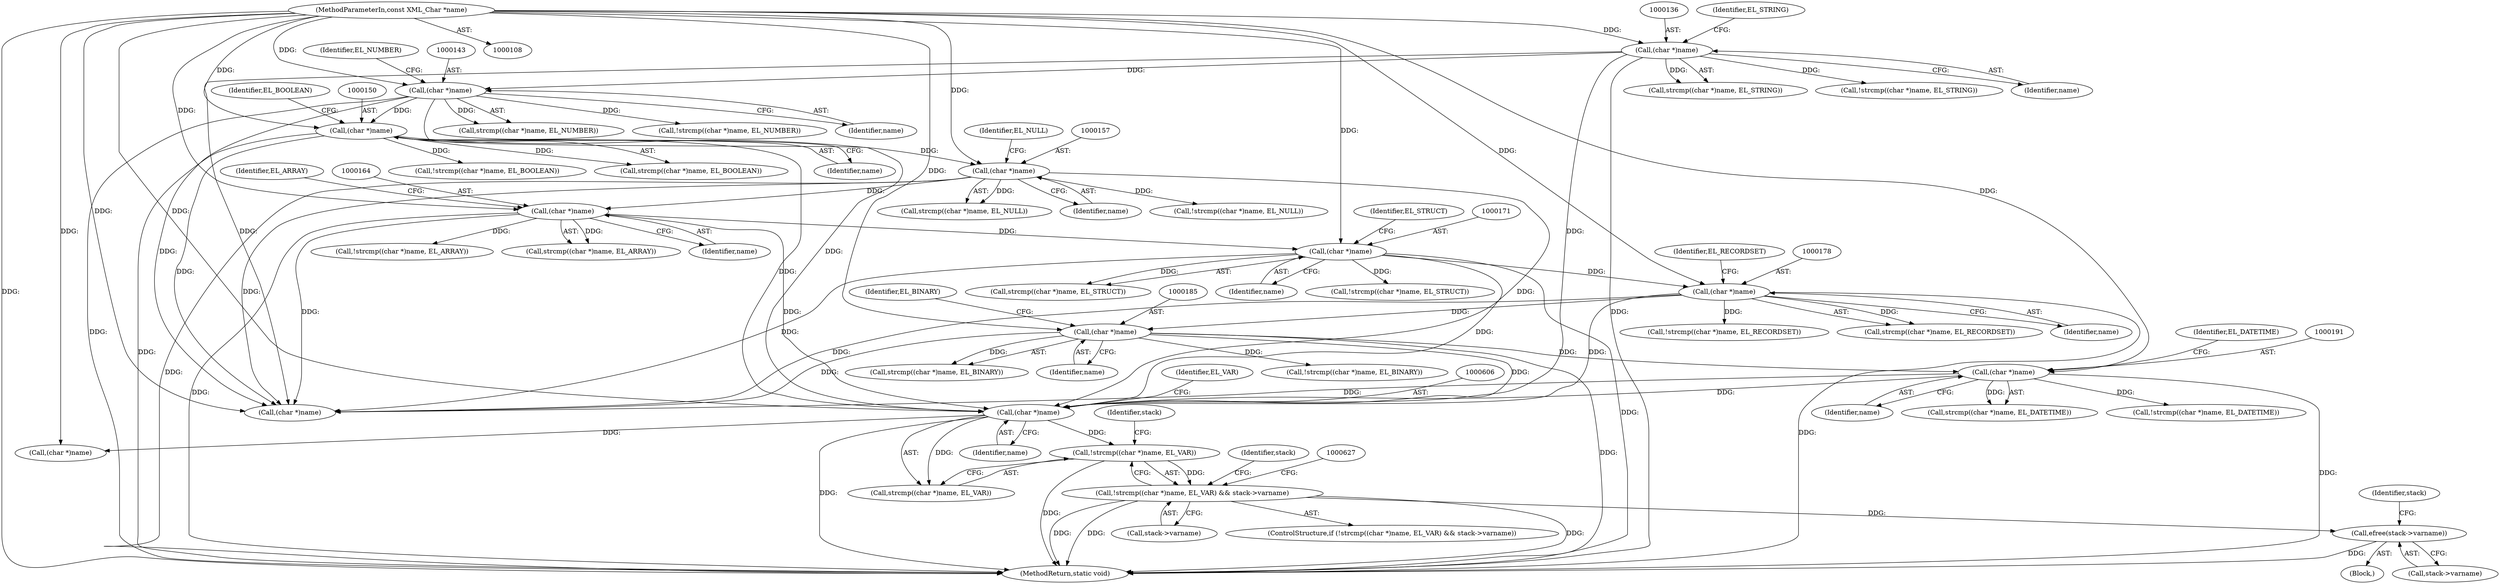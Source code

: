digraph "0_php-src_8d2539fa0faf3f63e1d1e7635347c5b9e777d47b@API" {
"1000603" [label="(Call,!strcmp((char *)name, EL_VAR))"];
"1000605" [label="(Call,(char *)name)"];
"1000184" [label="(Call,(char *)name)"];
"1000177" [label="(Call,(char *)name)"];
"1000170" [label="(Call,(char *)name)"];
"1000163" [label="(Call,(char *)name)"];
"1000156" [label="(Call,(char *)name)"];
"1000149" [label="(Call,(char *)name)"];
"1000142" [label="(Call,(char *)name)"];
"1000135" [label="(Call,(char *)name)"];
"1000110" [label="(MethodParameterIn,const XML_Char *name)"];
"1000190" [label="(Call,(char *)name)"];
"1000602" [label="(Call,!strcmp((char *)name, EL_VAR) && stack->varname)"];
"1000613" [label="(Call,efree(stack->varname))"];
"1000187" [label="(Identifier,EL_BINARY)"];
"1000609" [label="(Call,stack->varname)"];
"1000145" [label="(Identifier,EL_NUMBER)"];
"1000192" [label="(Identifier,name)"];
"1000172" [label="(Identifier,name)"];
"1000142" [label="(Call,(char *)name)"];
"1000165" [label="(Identifier,name)"];
"1000140" [label="(Call,!strcmp((char *)name, EL_NUMBER))"];
"1000193" [label="(Identifier,EL_DATETIME)"];
"1000183" [label="(Call,strcmp((char *)name, EL_BINARY))"];
"1000604" [label="(Call,strcmp((char *)name, EL_VAR))"];
"1000186" [label="(Identifier,name)"];
"1000161" [label="(Call,!strcmp((char *)name, EL_ARRAY))"];
"1000608" [label="(Identifier,EL_VAR)"];
"1000189" [label="(Call,strcmp((char *)name, EL_DATETIME))"];
"1000615" [label="(Identifier,stack)"];
"1000612" [label="(Block,)"];
"1000233" [label="(Call,(char *)name)"];
"1000614" [label="(Call,stack->varname)"];
"1000170" [label="(Call,(char *)name)"];
"1000137" [label="(Identifier,name)"];
"1000610" [label="(Identifier,stack)"];
"1000155" [label="(Call,strcmp((char *)name, EL_NULL))"];
"1000175" [label="(Call,!strcmp((char *)name, EL_RECORDSET))"];
"1000603" [label="(Call,!strcmp((char *)name, EL_VAR))"];
"1000163" [label="(Call,(char *)name)"];
"1000168" [label="(Call,!strcmp((char *)name, EL_STRUCT))"];
"1000601" [label="(ControlStructure,if (!strcmp((char *)name, EL_VAR) && stack->varname))"];
"1000176" [label="(Call,strcmp((char *)name, EL_RECORDSET))"];
"1000162" [label="(Call,strcmp((char *)name, EL_ARRAY))"];
"1000144" [label="(Identifier,name)"];
"1000177" [label="(Call,(char *)name)"];
"1000166" [label="(Identifier,EL_ARRAY)"];
"1000152" [label="(Identifier,EL_BOOLEAN)"];
"1000147" [label="(Call,!strcmp((char *)name, EL_BOOLEAN))"];
"1000134" [label="(Call,strcmp((char *)name, EL_STRING))"];
"1000180" [label="(Identifier,EL_RECORDSET)"];
"1000190" [label="(Call,(char *)name)"];
"1000159" [label="(Identifier,EL_NULL)"];
"1000184" [label="(Call,(char *)name)"];
"1000148" [label="(Call,strcmp((char *)name, EL_BOOLEAN))"];
"1000138" [label="(Identifier,EL_STRING)"];
"1000619" [label="(Identifier,stack)"];
"1000135" [label="(Call,(char *)name)"];
"1000626" [label="(Call,(char *)name)"];
"1000188" [label="(Call,!strcmp((char *)name, EL_DATETIME))"];
"1000158" [label="(Identifier,name)"];
"1000169" [label="(Call,strcmp((char *)name, EL_STRUCT))"];
"1000613" [label="(Call,efree(stack->varname))"];
"1000607" [label="(Identifier,name)"];
"1000605" [label="(Call,(char *)name)"];
"1000149" [label="(Call,(char *)name)"];
"1000156" [label="(Call,(char *)name)"];
"1000179" [label="(Identifier,name)"];
"1000110" [label="(MethodParameterIn,const XML_Char *name)"];
"1000173" [label="(Identifier,EL_STRUCT)"];
"1000151" [label="(Identifier,name)"];
"1000141" [label="(Call,strcmp((char *)name, EL_NUMBER))"];
"1000644" [label="(MethodReturn,static void)"];
"1000154" [label="(Call,!strcmp((char *)name, EL_NULL))"];
"1000133" [label="(Call,!strcmp((char *)name, EL_STRING))"];
"1000602" [label="(Call,!strcmp((char *)name, EL_VAR) && stack->varname)"];
"1000182" [label="(Call,!strcmp((char *)name, EL_BINARY))"];
"1000603" -> "1000602"  [label="AST: "];
"1000603" -> "1000604"  [label="CFG: "];
"1000604" -> "1000603"  [label="AST: "];
"1000610" -> "1000603"  [label="CFG: "];
"1000602" -> "1000603"  [label="CFG: "];
"1000603" -> "1000644"  [label="DDG: "];
"1000603" -> "1000602"  [label="DDG: "];
"1000605" -> "1000603"  [label="DDG: "];
"1000605" -> "1000604"  [label="AST: "];
"1000605" -> "1000607"  [label="CFG: "];
"1000606" -> "1000605"  [label="AST: "];
"1000607" -> "1000605"  [label="AST: "];
"1000608" -> "1000605"  [label="CFG: "];
"1000605" -> "1000644"  [label="DDG: "];
"1000605" -> "1000604"  [label="DDG: "];
"1000184" -> "1000605"  [label="DDG: "];
"1000170" -> "1000605"  [label="DDG: "];
"1000149" -> "1000605"  [label="DDG: "];
"1000177" -> "1000605"  [label="DDG: "];
"1000190" -> "1000605"  [label="DDG: "];
"1000135" -> "1000605"  [label="DDG: "];
"1000163" -> "1000605"  [label="DDG: "];
"1000156" -> "1000605"  [label="DDG: "];
"1000142" -> "1000605"  [label="DDG: "];
"1000110" -> "1000605"  [label="DDG: "];
"1000605" -> "1000626"  [label="DDG: "];
"1000184" -> "1000183"  [label="AST: "];
"1000184" -> "1000186"  [label="CFG: "];
"1000185" -> "1000184"  [label="AST: "];
"1000186" -> "1000184"  [label="AST: "];
"1000187" -> "1000184"  [label="CFG: "];
"1000184" -> "1000644"  [label="DDG: "];
"1000184" -> "1000182"  [label="DDG: "];
"1000184" -> "1000183"  [label="DDG: "];
"1000177" -> "1000184"  [label="DDG: "];
"1000110" -> "1000184"  [label="DDG: "];
"1000184" -> "1000190"  [label="DDG: "];
"1000184" -> "1000233"  [label="DDG: "];
"1000177" -> "1000176"  [label="AST: "];
"1000177" -> "1000179"  [label="CFG: "];
"1000178" -> "1000177"  [label="AST: "];
"1000179" -> "1000177"  [label="AST: "];
"1000180" -> "1000177"  [label="CFG: "];
"1000177" -> "1000644"  [label="DDG: "];
"1000177" -> "1000175"  [label="DDG: "];
"1000177" -> "1000176"  [label="DDG: "];
"1000170" -> "1000177"  [label="DDG: "];
"1000110" -> "1000177"  [label="DDG: "];
"1000177" -> "1000233"  [label="DDG: "];
"1000170" -> "1000169"  [label="AST: "];
"1000170" -> "1000172"  [label="CFG: "];
"1000171" -> "1000170"  [label="AST: "];
"1000172" -> "1000170"  [label="AST: "];
"1000173" -> "1000170"  [label="CFG: "];
"1000170" -> "1000644"  [label="DDG: "];
"1000170" -> "1000168"  [label="DDG: "];
"1000170" -> "1000169"  [label="DDG: "];
"1000163" -> "1000170"  [label="DDG: "];
"1000110" -> "1000170"  [label="DDG: "];
"1000170" -> "1000233"  [label="DDG: "];
"1000163" -> "1000162"  [label="AST: "];
"1000163" -> "1000165"  [label="CFG: "];
"1000164" -> "1000163"  [label="AST: "];
"1000165" -> "1000163"  [label="AST: "];
"1000166" -> "1000163"  [label="CFG: "];
"1000163" -> "1000644"  [label="DDG: "];
"1000163" -> "1000161"  [label="DDG: "];
"1000163" -> "1000162"  [label="DDG: "];
"1000156" -> "1000163"  [label="DDG: "];
"1000110" -> "1000163"  [label="DDG: "];
"1000163" -> "1000233"  [label="DDG: "];
"1000156" -> "1000155"  [label="AST: "];
"1000156" -> "1000158"  [label="CFG: "];
"1000157" -> "1000156"  [label="AST: "];
"1000158" -> "1000156"  [label="AST: "];
"1000159" -> "1000156"  [label="CFG: "];
"1000156" -> "1000644"  [label="DDG: "];
"1000156" -> "1000154"  [label="DDG: "];
"1000156" -> "1000155"  [label="DDG: "];
"1000149" -> "1000156"  [label="DDG: "];
"1000110" -> "1000156"  [label="DDG: "];
"1000156" -> "1000233"  [label="DDG: "];
"1000149" -> "1000148"  [label="AST: "];
"1000149" -> "1000151"  [label="CFG: "];
"1000150" -> "1000149"  [label="AST: "];
"1000151" -> "1000149"  [label="AST: "];
"1000152" -> "1000149"  [label="CFG: "];
"1000149" -> "1000644"  [label="DDG: "];
"1000149" -> "1000147"  [label="DDG: "];
"1000149" -> "1000148"  [label="DDG: "];
"1000142" -> "1000149"  [label="DDG: "];
"1000110" -> "1000149"  [label="DDG: "];
"1000149" -> "1000233"  [label="DDG: "];
"1000142" -> "1000141"  [label="AST: "];
"1000142" -> "1000144"  [label="CFG: "];
"1000143" -> "1000142"  [label="AST: "];
"1000144" -> "1000142"  [label="AST: "];
"1000145" -> "1000142"  [label="CFG: "];
"1000142" -> "1000644"  [label="DDG: "];
"1000142" -> "1000140"  [label="DDG: "];
"1000142" -> "1000141"  [label="DDG: "];
"1000135" -> "1000142"  [label="DDG: "];
"1000110" -> "1000142"  [label="DDG: "];
"1000142" -> "1000233"  [label="DDG: "];
"1000135" -> "1000134"  [label="AST: "];
"1000135" -> "1000137"  [label="CFG: "];
"1000136" -> "1000135"  [label="AST: "];
"1000137" -> "1000135"  [label="AST: "];
"1000138" -> "1000135"  [label="CFG: "];
"1000135" -> "1000644"  [label="DDG: "];
"1000135" -> "1000133"  [label="DDG: "];
"1000135" -> "1000134"  [label="DDG: "];
"1000110" -> "1000135"  [label="DDG: "];
"1000135" -> "1000233"  [label="DDG: "];
"1000110" -> "1000108"  [label="AST: "];
"1000110" -> "1000644"  [label="DDG: "];
"1000110" -> "1000190"  [label="DDG: "];
"1000110" -> "1000233"  [label="DDG: "];
"1000110" -> "1000626"  [label="DDG: "];
"1000190" -> "1000189"  [label="AST: "];
"1000190" -> "1000192"  [label="CFG: "];
"1000191" -> "1000190"  [label="AST: "];
"1000192" -> "1000190"  [label="AST: "];
"1000193" -> "1000190"  [label="CFG: "];
"1000190" -> "1000644"  [label="DDG: "];
"1000190" -> "1000188"  [label="DDG: "];
"1000190" -> "1000189"  [label="DDG: "];
"1000190" -> "1000233"  [label="DDG: "];
"1000602" -> "1000601"  [label="AST: "];
"1000602" -> "1000609"  [label="CFG: "];
"1000609" -> "1000602"  [label="AST: "];
"1000615" -> "1000602"  [label="CFG: "];
"1000627" -> "1000602"  [label="CFG: "];
"1000602" -> "1000644"  [label="DDG: "];
"1000602" -> "1000644"  [label="DDG: "];
"1000602" -> "1000644"  [label="DDG: "];
"1000602" -> "1000613"  [label="DDG: "];
"1000613" -> "1000612"  [label="AST: "];
"1000613" -> "1000614"  [label="CFG: "];
"1000614" -> "1000613"  [label="AST: "];
"1000619" -> "1000613"  [label="CFG: "];
"1000613" -> "1000644"  [label="DDG: "];
}
